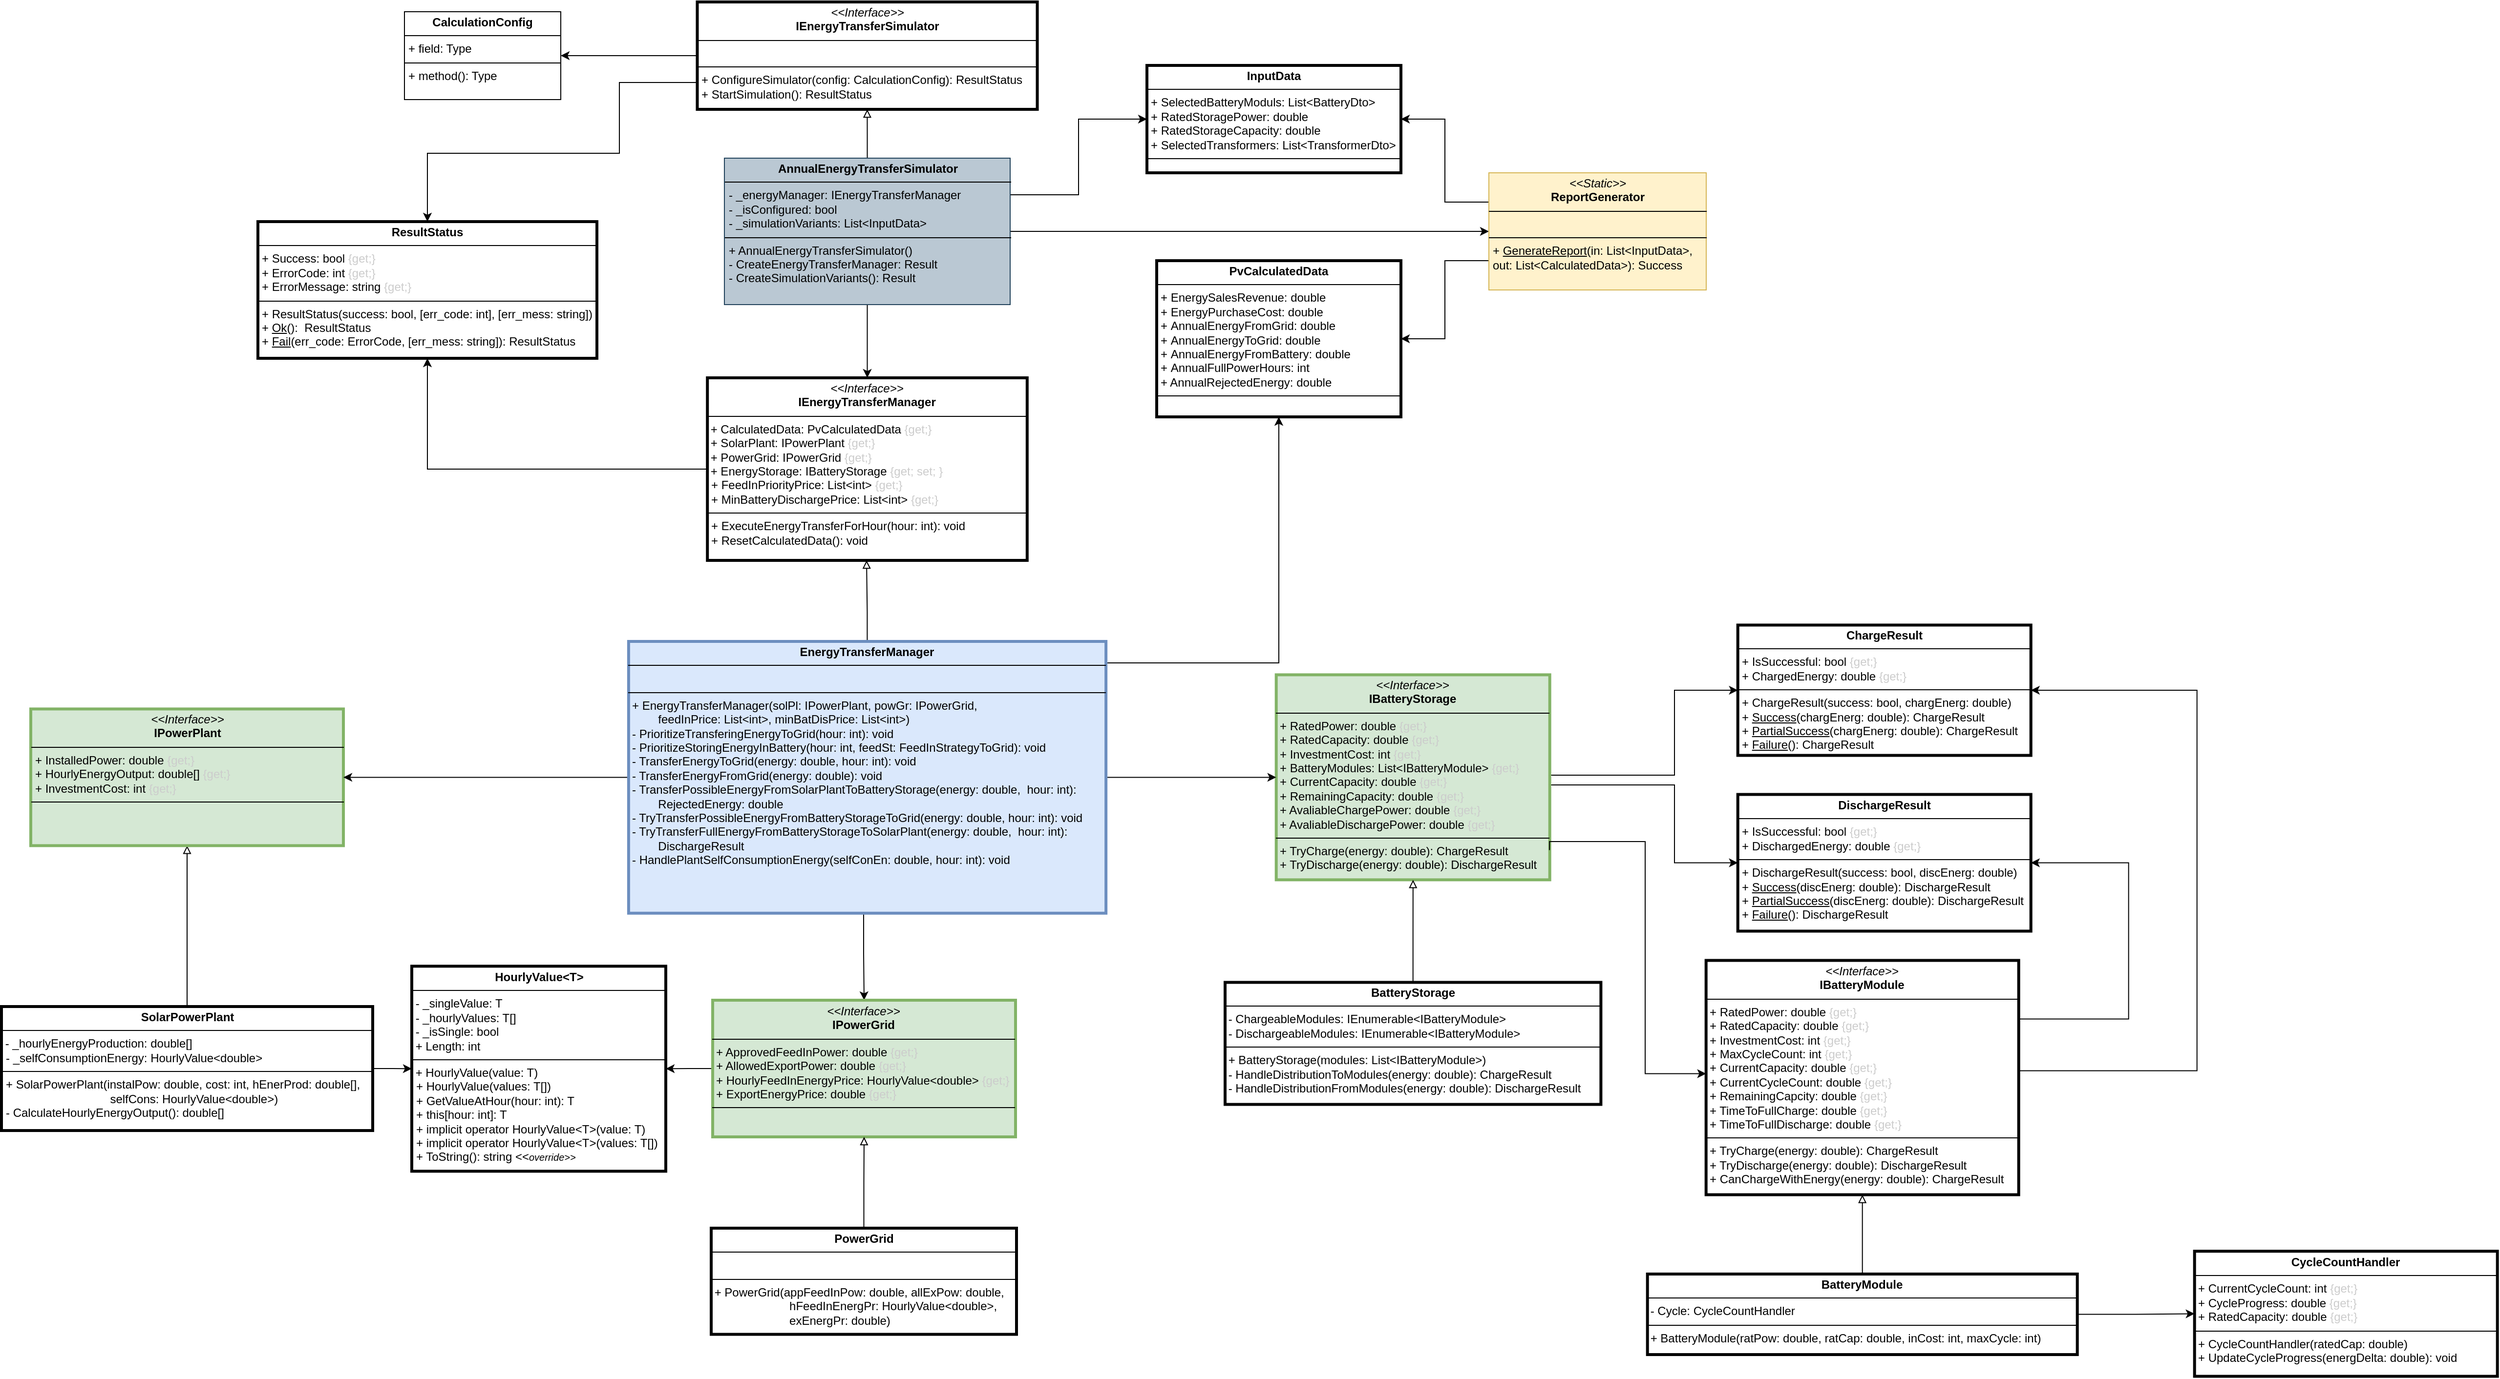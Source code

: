 <mxfile version="28.0.6" pages="2">
  <diagram name="ClassDiagram" id="Fz1SgVb4pIZPQcPt5hbG">
    <mxGraphModel dx="1641" dy="1641" grid="1" gridSize="10" guides="1" tooltips="1" connect="1" arrows="1" fold="1" page="1" pageScale="1" pageWidth="850" pageHeight="1100" math="0" shadow="0">
      <root>
        <mxCell id="0" />
        <mxCell id="1" parent="0" />
        <mxCell id="d4scRSGsKHPp8cbbEbA8-16" style="edgeStyle=orthogonalEdgeStyle;rounded=0;orthogonalLoop=1;jettySize=auto;html=1;entryX=1;entryY=0.5;entryDx=0;entryDy=0;" parent="1" source="d4scRSGsKHPp8cbbEbA8-6" target="xJd2pfn09ynUVpjx_QGJ-13" edge="1">
          <mxGeometry relative="1" as="geometry">
            <mxPoint x="647.5" y="860" as="targetPoint" />
          </mxGeometry>
        </mxCell>
        <mxCell id="xJd2pfn09ynUVpjx_QGJ-7" style="edgeStyle=orthogonalEdgeStyle;rounded=0;orthogonalLoop=1;jettySize=auto;html=1;entryX=0.5;entryY=1;entryDx=0;entryDy=0;endArrow=block;endFill=0;exitX=0.5;exitY=0;exitDx=0;exitDy=0;" parent="1" source="xJd2pfn09ynUVpjx_QGJ-12" target="xJd2pfn09ynUVpjx_QGJ-10" edge="1">
          <mxGeometry relative="1" as="geometry">
            <mxPoint x="117.5" y="626.25" as="sourcePoint" />
          </mxGeometry>
        </mxCell>
        <mxCell id="xJd2pfn09ynUVpjx_QGJ-8" style="edgeStyle=orthogonalEdgeStyle;rounded=0;orthogonalLoop=1;jettySize=auto;html=1;entryX=0;entryY=0.5;entryDx=0;entryDy=0;exitX=1;exitY=0.5;exitDx=0;exitDy=0;" parent="1" source="xJd2pfn09ynUVpjx_QGJ-12" target="xJd2pfn09ynUVpjx_QGJ-13" edge="1">
          <mxGeometry relative="1" as="geometry">
            <mxPoint x="258.75" y="667.5" as="sourcePoint" />
          </mxGeometry>
        </mxCell>
        <mxCell id="xJd2pfn09ynUVpjx_QGJ-10" value="&lt;p style=&quot;margin:0px;margin-top:4px;text-align:center;&quot;&gt;&lt;i&gt;&amp;lt;&amp;lt;Interface&amp;gt;&amp;gt;&lt;/i&gt;&lt;br&gt;&lt;b&gt;IPowerPlant&lt;/b&gt;&lt;/p&gt;&lt;hr size=&quot;1&quot; style=&quot;border-style:solid;&quot;&gt;&lt;p style=&quot;margin:0px;margin-left:4px;&quot;&gt;+ InstalledPower: double&amp;nbsp;&lt;span style=&quot;color: rgb(204, 204, 204);&quot;&gt;{get;}&lt;/span&gt;&lt;br&gt;+ HourlyEnergyOutput: double[] &lt;span style=&quot;color: rgb(204, 204, 204);&quot;&gt;{get;}&lt;/span&gt;&lt;/p&gt;&lt;p style=&quot;margin:0px;margin-left:4px;&quot;&gt;+ InvestmentCost: int &lt;span style=&quot;color: rgb(204, 204, 204);&quot;&gt;{get;}&lt;/span&gt;&lt;/p&gt;&lt;hr size=&quot;1&quot; style=&quot;border-style:solid;&quot;&gt;&lt;p style=&quot;margin:0px;margin-left:4px;&quot;&gt;&lt;br&gt;&lt;/p&gt;" style="verticalAlign=top;align=left;overflow=fill;html=1;whiteSpace=wrap;fillColor=#d5e8d4;strokeColor=#82b366;strokeWidth=3;" parent="1" vertex="1">
          <mxGeometry x="-42.5" y="459.19" width="320" height="140" as="geometry" />
        </mxCell>
        <mxCell id="xJd2pfn09ynUVpjx_QGJ-12" value="&lt;p style=&quot;margin:0px;margin-top:4px;text-align:center;&quot;&gt;&lt;b&gt;SolarPowerPlant&lt;/b&gt;&lt;/p&gt;&lt;hr size=&quot;1&quot; style=&quot;border-style:solid;&quot;&gt;&amp;nbsp;-&lt;span style=&quot;background-color: transparent; color: light-dark(rgb(0, 0, 0), rgb(255, 255, 255));&quot;&gt;&amp;nbsp;_hourlyEnergyProduction: double[]&lt;/span&gt;&lt;p style=&quot;margin: 0px 0px 0px 4px;&quot;&gt;- _selfConsumptionEnergy: HourlyValue&amp;lt;double&amp;gt;&lt;/p&gt;&lt;hr size=&quot;1&quot; style=&quot;border-style:solid;&quot;&gt;&lt;p style=&quot;margin:0px;margin-left:4px;&quot;&gt;+ SolarPowerPlant(instalPow: double, cost: int, hEnerProd: double[], &lt;span style=&quot;white-space: pre;&quot;&gt;&#x9;&lt;/span&gt;&lt;span style=&quot;white-space: pre;&quot;&gt;&#x9;&lt;/span&gt;&lt;span style=&quot;white-space: pre;&quot;&gt;&#x9;&lt;/span&gt;&lt;span style=&quot;white-space: pre;&quot;&gt;&#x9;&lt;/span&gt;selfCons: HourlyValue&amp;lt;double&amp;gt;)&lt;/p&gt;&lt;p style=&quot;margin:0px;margin-left:4px;&quot;&gt;- CalculateHourlyEnergyOutput(): double[]&lt;/p&gt;" style="verticalAlign=top;align=left;overflow=fill;html=1;whiteSpace=wrap;strokeWidth=3;" parent="1" vertex="1">
          <mxGeometry x="-72.5" y="764" width="380" height="127.01" as="geometry" />
        </mxCell>
        <mxCell id="xJd2pfn09ynUVpjx_QGJ-13" value="&lt;p style=&quot;margin:0px;margin-top:4px;text-align:center;&quot;&gt;&lt;b&gt;HourlyValue&amp;lt;T&amp;gt;&lt;/b&gt;&lt;/p&gt;&lt;hr size=&quot;1&quot; style=&quot;border-style:solid;&quot;&gt;&lt;div&gt;&amp;nbsp;- _singleValue: T&lt;/div&gt;&lt;div&gt;&amp;nbsp;- _hourlyValues: T[]&lt;/div&gt;&lt;div&gt;&amp;nbsp;- _isSingle: bool&lt;/div&gt;&lt;div&gt;&amp;nbsp;+ Length: int&lt;/div&gt;&lt;hr size=&quot;1&quot; style=&quot;border-style:solid;&quot;&gt;&amp;nbsp;+ HourlyValue(value: T)&amp;nbsp; &amp;nbsp; &amp;nbsp; &amp;nbsp; &amp;nbsp; &amp;nbsp; &amp;nbsp; &amp;nbsp; &amp;nbsp;&amp;nbsp;&lt;p style=&quot;margin:0px;margin-left:4px;&quot;&gt;+ HourlyValue(values: T[])&amp;nbsp; &amp;nbsp; &amp;nbsp; &amp;nbsp; &amp;nbsp; &amp;nbsp; &amp;nbsp;&amp;nbsp;&lt;br&gt;+ GetValueAtHour(hour: int): T&lt;/p&gt;&lt;p style=&quot;margin:0px;margin-left:4px;&quot;&gt;+ this[hour: int]: T&lt;/p&gt;&lt;p style=&quot;margin:0px;margin-left:4px;&quot;&gt;+ implicit operator HourlyValue&amp;lt;T&amp;gt;(value: T)&lt;br&gt;+ implicit operator HourlyValue&amp;lt;T&amp;gt;(values: T[])&lt;/p&gt;&lt;p style=&quot;margin:0px;margin-left:4px;&quot;&gt;+ ToString(): string &amp;lt;&amp;lt;&lt;i&gt;&lt;font style=&quot;font-size: 10px;&quot;&gt;override&amp;gt;&amp;gt;&lt;/font&gt;&lt;/i&gt;&lt;/p&gt;" style="verticalAlign=top;align=left;overflow=fill;html=1;whiteSpace=wrap;strokeWidth=3;" parent="1" vertex="1">
          <mxGeometry x="347.5" y="722.68" width="260" height="210" as="geometry" />
        </mxCell>
        <mxCell id="74v_1Q-8GCGpm79nwkMR-2" style="edgeStyle=orthogonalEdgeStyle;rounded=0;orthogonalLoop=1;jettySize=auto;html=1;entryX=1;entryY=0.5;entryDx=0;entryDy=0;" parent="1" source="xJd2pfn09ynUVpjx_QGJ-14" target="jiTqrFprnVyUfZZ7GHk6-1" edge="1">
          <mxGeometry relative="1" as="geometry">
            <Array as="points">
              <mxPoint x="2174.84" y="829.75" />
              <mxPoint x="2174.84" y="439.75" />
            </Array>
          </mxGeometry>
        </mxCell>
        <mxCell id="xJd2pfn09ynUVpjx_QGJ-14" value="&lt;p style=&quot;margin:0px;margin-top:4px;text-align:center;&quot;&gt;&lt;i&gt;&amp;lt;&amp;lt;Interface&amp;gt;&amp;gt;&lt;/i&gt;&lt;br&gt;&lt;b&gt;IBatteryModule&lt;/b&gt;&lt;/p&gt;&lt;hr size=&quot;1&quot; style=&quot;border-style:solid;&quot;&gt;&lt;p style=&quot;margin:0px;margin-left:4px;&quot;&gt;+ RatedPower: double&amp;nbsp;&lt;span style=&quot;color: rgb(204, 204, 204);&quot;&gt;{get;}&lt;/span&gt;&lt;br&gt;+ RatedCapacity: double &lt;span style=&quot;color: rgb(204, 204, 204);&quot;&gt;{get;}&lt;/span&gt;&lt;/p&gt;&lt;p style=&quot;margin:0px;margin-left:4px;&quot;&gt;+ InvestmentCost: int &lt;span style=&quot;color: rgb(204, 204, 204);&quot;&gt;{get;}&lt;/span&gt;&lt;/p&gt;&lt;p style=&quot;margin:0px;margin-left:4px;&quot;&gt;+ MaxCycleCount: int &lt;span style=&quot;color: rgb(204, 204, 204);&quot;&gt;{get;}&lt;/span&gt;&lt;/p&gt;&lt;p style=&quot;margin:0px;margin-left:4px;&quot;&gt;+ CurrentCapacity: double&amp;nbsp;&lt;span style=&quot;color: rgb(204, 204, 204);&quot;&gt;{get;}&lt;/span&gt;&lt;/p&gt;&lt;p style=&quot;margin:0px;margin-left:4px;&quot;&gt;+ CurrentCycleCount: double&amp;nbsp;&lt;span style=&quot;color: rgb(204, 204, 204);&quot;&gt;&lt;font color=&quot;#cccccc&quot;&gt;{get;}&lt;/font&gt;&lt;br&gt;&lt;font style=&quot;color: rgb(0, 0, 0);&quot;&gt;+ RemainingCapcity: double&lt;/font&gt;&lt;/span&gt;&lt;span style=&quot;color: rgb(204, 204, 204);&quot;&gt;&amp;nbsp;&lt;/span&gt;&lt;span style=&quot;color: rgb(204, 204, 204); background-color: transparent;&quot;&gt;{get;}&lt;br&gt;&lt;span style=&quot;color: rgb(204, 204, 204);&quot;&gt;&lt;font style=&quot;color: rgb(0, 0, 0);&quot;&gt;+ TimeToFullCharge: double&lt;/font&gt;&lt;/span&gt;&lt;span style=&quot;color: rgb(204, 204, 204);&quot;&gt;&amp;nbsp;&lt;/span&gt;&lt;span style=&quot;background-color: transparent; color: rgb(204, 204, 204);&quot;&gt;{get;}&lt;br&gt;&lt;span style=&quot;color: rgb(204, 204, 204);&quot;&gt;&lt;font style=&quot;color: rgb(0, 0, 0);&quot;&gt;+ TimeToFullDischarge: double&lt;/font&gt;&lt;/span&gt;&lt;span style=&quot;color: rgb(204, 204, 204);&quot;&gt;&amp;nbsp;&lt;/span&gt;&lt;span style=&quot;background-color: transparent; color: rgb(204, 204, 204);&quot;&gt;{get;}&lt;/span&gt;&lt;/span&gt;&lt;/span&gt;&lt;/p&gt;&lt;hr size=&quot;1&quot; style=&quot;border-style:solid;&quot;&gt;&lt;p style=&quot;margin:0px;margin-left:4px;&quot;&gt;+ TryCharge(energy: double): ChargeResult&lt;/p&gt;&lt;p style=&quot;margin:0px;margin-left:4px;&quot;&gt;+ TryDischarge(energy: double): DischargeResult&lt;/p&gt;&lt;p style=&quot;margin:0px;margin-left:4px;&quot;&gt;+ CanChargeWithEnergy(energy: double): ChargeResult&lt;/p&gt;" style="verticalAlign=top;align=left;overflow=fill;html=1;whiteSpace=wrap;strokeWidth=3;" parent="1" vertex="1">
          <mxGeometry x="1672.34" y="716.75" width="320" height="240" as="geometry" />
        </mxCell>
        <mxCell id="xJd2pfn09ynUVpjx_QGJ-15" value="" style="edgeStyle=orthogonalEdgeStyle;rounded=0;orthogonalLoop=1;jettySize=auto;html=1;endArrow=block;endFill=0;" parent="1" source="xJd2pfn09ynUVpjx_QGJ-16" target="xJd2pfn09ynUVpjx_QGJ-14" edge="1">
          <mxGeometry relative="1" as="geometry" />
        </mxCell>
        <mxCell id="xJd2pfn09ynUVpjx_QGJ-22" value="" style="edgeStyle=orthogonalEdgeStyle;rounded=0;orthogonalLoop=1;jettySize=auto;html=1;" parent="1" source="xJd2pfn09ynUVpjx_QGJ-16" target="xJd2pfn09ynUVpjx_QGJ-21" edge="1">
          <mxGeometry relative="1" as="geometry" />
        </mxCell>
        <mxCell id="xJd2pfn09ynUVpjx_QGJ-16" value="&lt;p style=&quot;margin:0px;margin-top:4px;text-align:center;&quot;&gt;&lt;b&gt;BatteryModule&lt;/b&gt;&lt;/p&gt;&lt;hr size=&quot;1&quot; style=&quot;border-style:solid;&quot;&gt;&lt;div&gt;&amp;nbsp;&lt;span style=&quot;background-color: transparent; color: light-dark(rgb(0, 0, 0), rgb(255, 255, 255));&quot;&gt;- Cycle: CycleCountHandler&lt;/span&gt;&lt;/div&gt;&lt;hr size=&quot;1&quot; style=&quot;border-style:solid;&quot;&gt;&amp;nbsp;+ BatteryModule(ratPow: double, ratCap: double, inCost: int, maxCycle: int)" style="verticalAlign=top;align=left;overflow=fill;html=1;whiteSpace=wrap;strokeWidth=3;" parent="1" vertex="1">
          <mxGeometry x="1612.34" y="1037.99" width="440" height="82.5" as="geometry" />
        </mxCell>
        <mxCell id="jiTqrFprnVyUfZZ7GHk6-3" style="edgeStyle=orthogonalEdgeStyle;rounded=0;orthogonalLoop=1;jettySize=auto;html=1;entryX=0;entryY=0.5;entryDx=0;entryDy=0;" parent="1" source="xJd2pfn09ynUVpjx_QGJ-17" target="jiTqrFprnVyUfZZ7GHk6-1" edge="1">
          <mxGeometry relative="1" as="geometry">
            <Array as="points">
              <mxPoint x="1640" y="527" />
              <mxPoint x="1640" y="440" />
            </Array>
          </mxGeometry>
        </mxCell>
        <mxCell id="jiTqrFprnVyUfZZ7GHk6-4" style="edgeStyle=orthogonalEdgeStyle;rounded=0;orthogonalLoop=1;jettySize=auto;html=1;entryX=0;entryY=0.5;entryDx=0;entryDy=0;" parent="1" source="xJd2pfn09ynUVpjx_QGJ-17" target="jiTqrFprnVyUfZZ7GHk6-2" edge="1">
          <mxGeometry relative="1" as="geometry">
            <Array as="points">
              <mxPoint x="1640" y="537" />
              <mxPoint x="1640" y="617" />
            </Array>
          </mxGeometry>
        </mxCell>
        <mxCell id="xJd2pfn09ynUVpjx_QGJ-17" value="&lt;p style=&quot;margin:0px;margin-top:4px;text-align:center;&quot;&gt;&lt;i&gt;&amp;lt;&amp;lt;Interface&amp;gt;&amp;gt;&lt;/i&gt;&lt;br&gt;&lt;b&gt;IBatteryStorage&lt;/b&gt;&lt;/p&gt;&lt;hr size=&quot;1&quot; style=&quot;border-style:solid;&quot;&gt;&lt;p style=&quot;margin:0px;margin-left:4px;&quot;&gt;+ RatedPower: double&amp;nbsp;&lt;span style=&quot;color: rgb(204, 204, 204);&quot;&gt;{get;}&lt;/span&gt;&lt;br&gt;+ RatedCapacity: double &lt;span style=&quot;color: rgb(204, 204, 204);&quot;&gt;{get;}&lt;/span&gt;&lt;/p&gt;&lt;p style=&quot;margin:0px;margin-left:4px;&quot;&gt;+ InvestmentCost: int &lt;span style=&quot;color: rgb(204, 204, 204);&quot;&gt;{get;}&lt;/span&gt;&lt;/p&gt;&lt;p style=&quot;margin:0px;margin-left:4px;&quot;&gt;+ BatteryModules: List&amp;lt;IBatteryModule&amp;gt;&amp;nbsp;&lt;span style=&quot;color: rgb(204, 204, 204);&quot;&gt;{get;}&lt;/span&gt;&lt;/p&gt;&lt;p style=&quot;margin:0px;margin-left:4px;&quot;&gt;+ CurrentCapacity: double&amp;nbsp;&lt;span style=&quot;color: rgb(204, 204, 204);&quot;&gt;{get;}&lt;br&gt;&lt;span style=&quot;color: rgb(0, 0, 0);&quot;&gt;+ RemainingCapacity: double&amp;nbsp;&lt;/span&gt;&lt;span style=&quot;color: rgb(204, 204, 204);&quot;&gt;{get;}&lt;/span&gt;&lt;/span&gt;&lt;/p&gt;&lt;p style=&quot;margin:0px;margin-left:4px;&quot;&gt;+ AvaliableChargePower: double&amp;nbsp;&lt;span style=&quot;color: rgb(204, 204, 204);&quot;&gt;{get;}&lt;/span&gt;&lt;/p&gt;&lt;p style=&quot;margin:0px;margin-left:4px;&quot;&gt;&lt;span style=&quot;color: rgb(204, 204, 204);&quot;&gt;&lt;span style=&quot;color: rgb(0, 0, 0);&quot;&gt;+ AvaliableDischargePower: double&amp;nbsp;&lt;/span&gt;&lt;span style=&quot;color: rgb(204, 204, 204);&quot;&gt;{get;}&lt;/span&gt;&lt;/span&gt;&lt;/p&gt;&lt;hr size=&quot;1&quot; style=&quot;border-style:solid;&quot;&gt;&lt;p style=&quot;margin:0px;margin-left:4px;&quot;&gt;+ TryCharge(energy: double): ChargeResult&lt;/p&gt;&lt;p style=&quot;margin:0px;margin-left:4px;&quot;&gt;+ TryDischarge(energy: double): DischargeResult&lt;/p&gt;" style="verticalAlign=top;align=left;overflow=fill;html=1;whiteSpace=wrap;fillColor=#d5e8d4;strokeColor=#82b366;strokeWidth=3;" parent="1" vertex="1">
          <mxGeometry x="1232.35" y="424.19" width="280" height="210" as="geometry" />
        </mxCell>
        <mxCell id="xJd2pfn09ynUVpjx_QGJ-18" value="" style="edgeStyle=orthogonalEdgeStyle;rounded=0;orthogonalLoop=1;jettySize=auto;html=1;endArrow=block;endFill=0;" parent="1" source="xJd2pfn09ynUVpjx_QGJ-20" target="xJd2pfn09ynUVpjx_QGJ-17" edge="1">
          <mxGeometry relative="1" as="geometry" />
        </mxCell>
        <mxCell id="xJd2pfn09ynUVpjx_QGJ-19" style="edgeStyle=orthogonalEdgeStyle;rounded=0;orthogonalLoop=1;jettySize=auto;html=1;entryX=0;entryY=0.5;entryDx=0;entryDy=0;exitX=0.999;exitY=0.855;exitDx=0;exitDy=0;exitPerimeter=0;" parent="1" source="xJd2pfn09ynUVpjx_QGJ-17" edge="1">
          <mxGeometry relative="1" as="geometry">
            <Array as="points">
              <mxPoint x="1610" y="595" />
              <mxPoint x="1610" y="833" />
            </Array>
            <mxPoint x="1514.84" y="651.75" as="sourcePoint" />
            <mxPoint x="1672.34" y="832.75" as="targetPoint" />
          </mxGeometry>
        </mxCell>
        <mxCell id="xJd2pfn09ynUVpjx_QGJ-20" value="&lt;p style=&quot;margin:0px;margin-top:4px;text-align:center;&quot;&gt;&lt;b&gt;BatteryStorage&lt;/b&gt;&lt;/p&gt;&lt;hr size=&quot;1&quot; style=&quot;border-style:solid;&quot;&gt;&lt;div&gt;&amp;nbsp;- ChargeableModules: IEnumerable&amp;lt;IBatteryModule&amp;gt;&lt;br&gt;&amp;nbsp;- DischargeableModules: IEnumerable&amp;lt;IBatteryModule&amp;gt;&lt;/div&gt;&lt;hr size=&quot;1&quot; style=&quot;border-style:solid;&quot;&gt;&amp;nbsp;+ BatteryStorage(modules: List&amp;lt;IBatteryModule&amp;gt;)&lt;div&gt;&amp;nbsp;- HandleDistributionToModules(energy: double): ChargeResult&lt;/div&gt;&lt;div&gt;&amp;nbsp;- HandleDistributionFromModules(energy: double): DischargeResult&lt;/div&gt;" style="verticalAlign=top;align=left;overflow=fill;html=1;whiteSpace=wrap;strokeWidth=3;" parent="1" vertex="1">
          <mxGeometry x="1180.0" y="739.24" width="384.69" height="125.01" as="geometry" />
        </mxCell>
        <mxCell id="xJd2pfn09ynUVpjx_QGJ-21" value="&lt;p style=&quot;margin:0px;margin-top:4px;text-align:center;&quot;&gt;&lt;b&gt;CycleCountHandler&lt;/b&gt;&lt;/p&gt;&lt;hr size=&quot;1&quot; style=&quot;border-style:solid;&quot;&gt;&lt;p style=&quot;margin:0px;margin-left:4px;&quot;&gt;&lt;span style=&quot;background-color: transparent; color: light-dark(rgb(0, 0, 0), rgb(255, 255, 255));&quot;&gt;+ CurrentCycleCount: int&amp;nbsp;&lt;/span&gt;&lt;span style=&quot;background-color: transparent; color: rgb(204, 204, 204);&quot;&gt;{get;}&lt;/span&gt;&lt;/p&gt;&lt;p style=&quot;margin:0px;margin-left:4px;&quot;&gt;+ CycleProgress: double&amp;nbsp;&lt;span style=&quot;color: rgb(204, 204, 204);&quot;&gt;{get;}&lt;/span&gt;&lt;/p&gt;&lt;p style=&quot;margin:0px;margin-left:4px;&quot;&gt;+ RatedCapacity: double&amp;nbsp;&lt;span style=&quot;color: rgb(204, 204, 204);&quot;&gt;{get;}&lt;/span&gt;&lt;/p&gt;&lt;hr size=&quot;1&quot; style=&quot;border-style:solid;&quot;&gt;&lt;p style=&quot;margin:0px;margin-left:4px;&quot;&gt;+ CycleCountHandler(ratedCap: double)&lt;/p&gt;&lt;p style=&quot;margin:0px;margin-left:4px;&quot;&gt;+ UpdateCycleProgress(energDelta: double): void&lt;/p&gt;" style="verticalAlign=top;align=left;overflow=fill;html=1;whiteSpace=wrap;strokeWidth=3;" parent="1" vertex="1">
          <mxGeometry x="2172.34" y="1014.62" width="310" height="128.13" as="geometry" />
        </mxCell>
        <mxCell id="qoGXGnl5xCeZF2z-fg2N-1" style="edgeStyle=orthogonalEdgeStyle;rounded=0;orthogonalLoop=1;jettySize=auto;html=1;entryX=0.5;entryY=1;entryDx=0;entryDy=0;" parent="1" source="d4scRSGsKHPp8cbbEbA8-1" target="36R46VaEtXLXS3W97MRg-3" edge="1">
          <mxGeometry relative="1" as="geometry" />
        </mxCell>
        <mxCell id="d4scRSGsKHPp8cbbEbA8-1" value="&lt;p style=&quot;margin:0px;margin-top:4px;text-align:center;&quot;&gt;&lt;i&gt;&amp;lt;&amp;lt;Interface&amp;gt;&amp;gt;&lt;/i&gt;&lt;br&gt;&lt;b&gt;IEnergyTransferManager&lt;/b&gt;&lt;/p&gt;&lt;hr size=&quot;1&quot; style=&quot;border-style:solid;&quot;&gt;&amp;nbsp;+ CalculatedData: PvCalculatedData&amp;nbsp;&lt;span style=&quot;color: rgb(204, 204, 204);&quot;&gt;{get;}&lt;/span&gt;&lt;div&gt;&lt;font color=&quot;#cccccc&quot;&gt;&amp;nbsp;&lt;/font&gt;&lt;font style=&quot;color: rgb(0, 0, 0);&quot;&gt;+ SolarPlant: IPowerPlant&lt;/font&gt;&lt;font color=&quot;#cccccc&quot;&gt;&amp;nbsp;&lt;/font&gt;&lt;span style=&quot;color: rgb(204, 204, 204);&quot;&gt;{get;}&lt;/span&gt;&lt;/div&gt;&lt;div&gt;&lt;font color=&quot;#cccccc&quot;&gt;&amp;nbsp;&lt;/font&gt;&lt;font style=&quot;color: rgb(0, 0, 0);&quot;&gt;+ PowerGrid: IPowerGrid&amp;nbsp;&lt;/font&gt;&lt;span style=&quot;color: rgb(204, 204, 204);&quot;&gt;{get;}&lt;br&gt;&lt;font color=&quot;#cccccc&quot;&gt;&amp;nbsp;&lt;/font&gt;&lt;font style=&quot;color: rgb(0, 0, 0);&quot;&gt;+ EnergyStorage: IBatteryStorage&lt;/font&gt;&lt;font style=&quot;color: rgb(0, 0, 0);&quot;&gt;&amp;nbsp;&lt;/font&gt;&lt;span style=&quot;color: rgb(204, 204, 204);&quot;&gt;{get; set; }&lt;/span&gt;&lt;/span&gt;&lt;/div&gt;&lt;p style=&quot;margin: 0px 0px 0px 4px;&quot;&gt;+ FeedInPriorityPrice: List&amp;lt;int&amp;gt;&lt;font style=&quot;background-color: transparent; color: rgb(0, 0, 0);&quot;&gt;&amp;nbsp;&lt;/font&gt;&lt;span style=&quot;background-color: transparent; color: rgb(204, 204, 204);&quot;&gt;{get;}&lt;/span&gt;&lt;/p&gt;&lt;p style=&quot;margin: 0px 0px 0px 4px;&quot;&gt;+ MinBatteryDischargePrice: List&amp;lt;int&amp;gt;&lt;font style=&quot;background-color: transparent; color: rgb(0, 0, 0);&quot;&gt;&amp;nbsp;&lt;/font&gt;&lt;span style=&quot;background-color: transparent; color: rgb(204, 204, 204);&quot;&gt;{get;}&lt;/span&gt;&lt;/p&gt;&lt;div&gt;&lt;div&gt;&lt;div&gt;&lt;hr size=&quot;1&quot; style=&quot;border-style:solid;&quot;&gt;&lt;p style=&quot;margin:0px;margin-left:4px;&quot;&gt;+ ExecuteEnergyTransferForHour(hour: int): void&lt;/p&gt;&lt;p style=&quot;margin:0px;margin-left:4px;&quot;&gt;+ ResetCalculatedData(): void&lt;/p&gt;&lt;/div&gt;&lt;/div&gt;&lt;/div&gt;" style="verticalAlign=top;align=left;overflow=fill;html=1;whiteSpace=wrap;strokeWidth=3;" parent="1" vertex="1">
          <mxGeometry x="650.1" y="120" width="327.31" height="187" as="geometry" />
        </mxCell>
        <mxCell id="d4scRSGsKHPp8cbbEbA8-3" value="" style="edgeStyle=orthogonalEdgeStyle;rounded=0;orthogonalLoop=1;jettySize=auto;html=1;endArrow=block;endFill=0;" parent="1" source="d4scRSGsKHPp8cbbEbA8-2" target="d4scRSGsKHPp8cbbEbA8-1" edge="1">
          <mxGeometry relative="1" as="geometry">
            <Array as="points">
              <mxPoint x="813" y="360" />
              <mxPoint x="813" y="360" />
            </Array>
          </mxGeometry>
        </mxCell>
        <mxCell id="d4scRSGsKHPp8cbbEbA8-4" style="edgeStyle=orthogonalEdgeStyle;rounded=0;orthogonalLoop=1;jettySize=auto;html=1;entryX=1;entryY=0.5;entryDx=0;entryDy=0;" parent="1" source="d4scRSGsKHPp8cbbEbA8-2" target="xJd2pfn09ynUVpjx_QGJ-10" edge="1">
          <mxGeometry relative="1" as="geometry" />
        </mxCell>
        <mxCell id="d4scRSGsKHPp8cbbEbA8-5" style="edgeStyle=orthogonalEdgeStyle;rounded=0;orthogonalLoop=1;jettySize=auto;html=1;entryX=0;entryY=0.5;entryDx=0;entryDy=0;" parent="1" source="d4scRSGsKHPp8cbbEbA8-2" target="xJd2pfn09ynUVpjx_QGJ-17" edge="1">
          <mxGeometry relative="1" as="geometry" />
        </mxCell>
        <mxCell id="d4scRSGsKHPp8cbbEbA8-8" style="edgeStyle=orthogonalEdgeStyle;rounded=0;orthogonalLoop=1;jettySize=auto;html=1;entryX=0.5;entryY=0;entryDx=0;entryDy=0;" parent="1" target="d4scRSGsKHPp8cbbEbA8-6" edge="1">
          <mxGeometry relative="1" as="geometry">
            <mxPoint x="815.727" y="660.0" as="sourcePoint" />
            <mxPoint x="840" y="710" as="targetPoint" />
            <Array as="points">
              <mxPoint x="810" y="660" />
              <mxPoint x="810" y="710" />
              <mxPoint x="811" y="710" />
            </Array>
          </mxGeometry>
        </mxCell>
        <mxCell id="jiTqrFprnVyUfZZ7GHk6-19" style="edgeStyle=orthogonalEdgeStyle;rounded=0;orthogonalLoop=1;jettySize=auto;html=1;exitX=1.003;exitY=0.079;exitDx=0;exitDy=0;entryX=0.5;entryY=1;entryDx=0;entryDy=0;exitPerimeter=0;" parent="1" source="d4scRSGsKHPp8cbbEbA8-2" target="jiTqrFprnVyUfZZ7GHk6-8" edge="1">
          <mxGeometry relative="1" as="geometry">
            <Array as="points">
              <mxPoint x="1235" y="412" />
            </Array>
          </mxGeometry>
        </mxCell>
        <mxCell id="d4scRSGsKHPp8cbbEbA8-2" value="&lt;p style=&quot;margin:0px;margin-top:4px;text-align:center;&quot;&gt;&lt;b&gt;EnergyTransferManager&lt;/b&gt;&lt;/p&gt;&lt;hr size=&quot;1&quot; style=&quot;border-style:solid;&quot;&gt;&lt;p style=&quot;margin:0px;margin-left:4px;&quot;&gt;&lt;br&gt;&lt;/p&gt;&lt;hr size=&quot;1&quot; style=&quot;border-style:solid;&quot;&gt;&lt;p style=&quot;margin:0px;margin-left:4px;&quot;&gt;+ EnergyTransferManager(solPl: IPowerPlant, powGr: IPowerGrid, &lt;br&gt;&lt;span style=&quot;white-space: pre;&quot;&gt;&#x9;&lt;/span&gt;feedInPrice: List&amp;lt;int&amp;gt;,&amp;nbsp;&lt;span style=&quot;background-color: transparent; color: light-dark(rgb(0, 0, 0), rgb(255, 255, 255));&quot;&gt;minBatDisPrice: List&amp;lt;int&amp;gt;)&lt;/span&gt;&lt;/p&gt;&lt;p style=&quot;margin:0px;margin-left:4px;&quot;&gt;- PrioritizeTransferingEnergyToGrid(hour: int): void&lt;/p&gt;&lt;p style=&quot;margin:0px;margin-left:4px;&quot;&gt;- PrioritizeStoringEnergyInBattery(hour: int, feedSt: FeedInStrategyToGrid): void&lt;/p&gt;&lt;p style=&quot;margin:0px;margin-left:4px;&quot;&gt;- TransferEnergyToGrid(energy: double, hour: int): void&lt;/p&gt;&lt;p style=&quot;margin:0px;margin-left:4px;&quot;&gt;- TransferEnergyFromGrid(energy: double): void&lt;/p&gt;&lt;p style=&quot;margin:0px;margin-left:4px;&quot;&gt;- TransferPossibleEnergyFromSolarPlantToBatteryStorage(energy: double,&amp;nbsp; hour: int): &lt;span style=&quot;white-space: pre;&quot;&gt;&#x9;&lt;/span&gt;RejectedEnergy: double&lt;/p&gt;&lt;p style=&quot;margin:0px;margin-left:4px;&quot;&gt;- TryTransferPossibleEnergyFromBatteryStorageToGrid(energy: double, hour: int): void&lt;/p&gt;&lt;p style=&quot;margin:0px;margin-left:4px;&quot;&gt;- TryTransferFullEnergyFromBatteryStorageToSolarPlant(energy: double,&amp;nbsp; hour: int): &lt;span style=&quot;white-space: pre;&quot;&gt;&#x9;&lt;/span&gt;DischargeResult&lt;/p&gt;&lt;p style=&quot;margin:0px;margin-left:4px;&quot;&gt;- HandlePlantSelfConsumptionEnergy(selfConEn: double, hour: int): void&lt;/p&gt;&lt;p style=&quot;margin:0px;margin-left:4px;&quot;&gt;&lt;br&gt;&lt;/p&gt;&lt;p style=&quot;margin:0px;margin-left:4px;&quot;&gt;&lt;/p&gt;" style="verticalAlign=top;align=left;overflow=fill;html=1;whiteSpace=wrap;fillColor=#dae8fc;strokeColor=#6c8ebf;strokeWidth=3;" parent="1" vertex="1">
          <mxGeometry x="569.44" y="390" width="488.63" height="278.38" as="geometry" />
        </mxCell>
        <mxCell id="d4scRSGsKHPp8cbbEbA8-6" value="&lt;p style=&quot;margin:0px;margin-top:4px;text-align:center;&quot;&gt;&lt;i&gt;&amp;lt;&amp;lt;Interface&amp;gt;&amp;gt;&lt;/i&gt;&lt;br&gt;&lt;b&gt;IPowerGrid&lt;/b&gt;&lt;/p&gt;&lt;hr size=&quot;1&quot; style=&quot;border-style:solid;&quot;&gt;&lt;p style=&quot;margin:0px;margin-left:4px;&quot;&gt;+ ApprovedFeedInPower: double&amp;nbsp;&lt;span style=&quot;color: rgb(204, 204, 204);&quot;&gt;{get;}&lt;/span&gt;&lt;br&gt;+ AllowedExportPower: double&amp;nbsp;&lt;span style=&quot;color: rgb(204, 204, 204);&quot;&gt;{get;}&lt;/span&gt;&lt;/p&gt;&lt;p style=&quot;margin:0px;margin-left:4px;&quot;&gt;+&amp;nbsp;HourlyFeedInEnergyPrice: HourlyValue&amp;lt;double&amp;gt;&amp;nbsp;&lt;span style=&quot;color: rgb(204, 204, 204);&quot;&gt;{get;}&lt;/span&gt;&lt;/p&gt;&lt;p style=&quot;margin:0px;margin-left:4px;&quot;&gt;+ ExportEnergyPrice: double&amp;nbsp;&lt;span style=&quot;color: rgb(204, 204, 204);&quot;&gt;{get;}&lt;/span&gt;&lt;/p&gt;&lt;hr size=&quot;1&quot; style=&quot;border-style:solid;&quot;&gt;&lt;p style=&quot;margin:0px;margin-left:4px;&quot;&gt;&lt;br&gt;&lt;/p&gt;" style="verticalAlign=top;align=left;overflow=fill;html=1;whiteSpace=wrap;fillColor=#d5e8d4;strokeColor=#82b366;strokeWidth=3;" parent="1" vertex="1">
          <mxGeometry x="655.49" y="757.5" width="310.01" height="140" as="geometry" />
        </mxCell>
        <mxCell id="d4scRSGsKHPp8cbbEbA8-9" style="edgeStyle=orthogonalEdgeStyle;rounded=0;orthogonalLoop=1;jettySize=auto;html=1;entryX=0.5;entryY=1;entryDx=0;entryDy=0;endArrow=block;endFill=0;" parent="1" source="d4scRSGsKHPp8cbbEbA8-7" target="d4scRSGsKHPp8cbbEbA8-6" edge="1">
          <mxGeometry relative="1" as="geometry" />
        </mxCell>
        <mxCell id="d4scRSGsKHPp8cbbEbA8-7" value="&lt;p style=&quot;margin:0px;margin-top:4px;text-align:center;&quot;&gt;&lt;b&gt;PowerGrid&lt;/b&gt;&lt;/p&gt;&lt;hr size=&quot;1&quot; style=&quot;border-style:solid;&quot;&gt;&lt;p style=&quot;margin:0px;margin-left:4px;&quot;&gt;&lt;br&gt;&lt;/p&gt;&lt;hr size=&quot;1&quot; style=&quot;border-style:solid;&quot;&gt;&amp;nbsp;+ PowerGrid(appFeedInPow: double, allExPow: double, &lt;span style=&quot;white-space: pre;&quot;&gt;&#x9;&lt;/span&gt;&lt;span style=&quot;white-space: pre;&quot;&gt;&#x9;&lt;/span&gt;&lt;span style=&quot;white-space: pre;&quot;&gt;&#x9;&lt;/span&gt;hFeedInEnergPr: HourlyValue&amp;lt;double&amp;gt;, &lt;span style=&quot;white-space: pre;&quot;&gt;&#x9;&lt;/span&gt;&lt;span style=&quot;white-space: pre;&quot;&gt;&#x9;&lt;/span&gt;&lt;span style=&quot;white-space: pre;&quot;&gt;&#x9;&lt;/span&gt;exEnergPr: double)" style="verticalAlign=top;align=left;overflow=fill;html=1;whiteSpace=wrap;strokeWidth=3;" parent="1" vertex="1">
          <mxGeometry x="653.99" y="991" width="312.51" height="108.76" as="geometry" />
        </mxCell>
        <mxCell id="jiTqrFprnVyUfZZ7GHk6-1" value="&lt;p style=&quot;margin:0px;margin-top:4px;text-align:center;&quot;&gt;&lt;b&gt;ChargeResult&lt;/b&gt;&lt;/p&gt;&lt;hr size=&quot;1&quot; style=&quot;border-style:solid;&quot;&gt;&lt;p style=&quot;margin:0px;margin-left:4px;&quot;&gt;+ IsSuccessful: bool&amp;nbsp;&lt;span style=&quot;color: rgb(204, 204, 204); background-color: transparent;&quot;&gt;{get;}&lt;/span&gt;&lt;/p&gt;&lt;p style=&quot;margin:0px;margin-left:4px;&quot;&gt;+ ChargedEnergy: double&amp;nbsp;&lt;span style=&quot;color: rgb(204, 204, 204); background-color: transparent;&quot;&gt;{get;}&lt;/span&gt;&lt;/p&gt;&lt;hr size=&quot;1&quot; style=&quot;border-style:solid;&quot;&gt;&lt;p style=&quot;margin:0px;margin-left:4px;&quot;&gt;+ ChargeResult(success: bool, chargEnerg: double)&lt;/p&gt;&lt;p style=&quot;margin:0px;margin-left:4px;&quot;&gt;+ &lt;u&gt;Success&lt;/u&gt;(chargEnerg: double): ChargeResult&lt;/p&gt;&lt;p style=&quot;margin:0px;margin-left:4px;&quot;&gt;+ &lt;u&gt;PartialSuccess&lt;/u&gt;(chargEnerg: double): ChargeResult&lt;/p&gt;&lt;p style=&quot;margin:0px;margin-left:4px;&quot;&gt;+ &lt;u&gt;Failure&lt;/u&gt;(): ChargeResult&lt;/p&gt;" style="verticalAlign=top;align=left;overflow=fill;html=1;whiteSpace=wrap;strokeWidth=3;" parent="1" vertex="1">
          <mxGeometry x="1704.84" y="373.25" width="300" height="133.5" as="geometry" />
        </mxCell>
        <mxCell id="jiTqrFprnVyUfZZ7GHk6-2" value="&lt;p style=&quot;margin:0px;margin-top:4px;text-align:center;&quot;&gt;&lt;b&gt;DischargeResult&lt;/b&gt;&lt;/p&gt;&lt;hr size=&quot;1&quot; style=&quot;border-style:solid;&quot;&gt;&lt;p style=&quot;margin:0px;margin-left:4px;&quot;&gt;+ IsSuccessful: bool&amp;nbsp;&lt;span style=&quot;color: rgb(204, 204, 204); background-color: transparent;&quot;&gt;{get;}&lt;/span&gt;&lt;/p&gt;&lt;p style=&quot;margin:0px;margin-left:4px;&quot;&gt;+ DischargedEnergy: double&amp;nbsp;&lt;span style=&quot;color: rgb(204, 204, 204); background-color: transparent;&quot;&gt;{get;}&lt;/span&gt;&lt;/p&gt;&lt;hr size=&quot;1&quot; style=&quot;border-style:solid;&quot;&gt;&lt;p style=&quot;margin:0px;margin-left:4px;&quot;&gt;+ DischargeResult(success: bool, discEnerg: double)&lt;br&gt;&lt;/p&gt;&lt;p style=&quot;margin: 0px 0px 0px 4px;&quot;&gt;+&amp;nbsp;&lt;u&gt;Success&lt;/u&gt;(discEnerg: double): DischargeResult&lt;/p&gt;&lt;p style=&quot;margin: 0px 0px 0px 4px;&quot;&gt;+&amp;nbsp;&lt;u&gt;PartialSuccess&lt;/u&gt;(discEnerg: double): DischargeResult&lt;br&gt;+&amp;nbsp;&lt;u&gt;Failure&lt;/u&gt;(): DischargeResult&lt;/p&gt;" style="verticalAlign=top;align=left;overflow=fill;html=1;whiteSpace=wrap;strokeWidth=3;" parent="1" vertex="1">
          <mxGeometry x="1704.84" y="546.75" width="300" height="140" as="geometry" />
        </mxCell>
        <mxCell id="jiTqrFprnVyUfZZ7GHk6-7" value="&lt;p style=&quot;margin:0px;margin-top:4px;text-align:center;&quot;&gt;&lt;b&gt;InputData&lt;/b&gt;&lt;/p&gt;&lt;hr size=&quot;1&quot; style=&quot;border-style:solid;&quot;&gt;&lt;p style=&quot;margin:0px;margin-left:4px;&quot;&gt;+ SelectedBatteryModuls: List&amp;lt;BatteryDto&amp;gt;&lt;/p&gt;&lt;p style=&quot;margin:0px;margin-left:4px;&quot;&gt;+ RatedStoragePower: double&lt;/p&gt;&lt;p style=&quot;margin:0px;margin-left:4px;&quot;&gt;+ RatedStorageCapacity: double&lt;/p&gt;&lt;p style=&quot;margin:0px;margin-left:4px;&quot;&gt;+ SelectedTransformers: List&amp;lt;TransformerDto&amp;gt;&lt;br&gt;&lt;/p&gt;&lt;hr size=&quot;1&quot; style=&quot;border-style:solid;&quot;&gt;&lt;p style=&quot;margin:0px;margin-left:4px;&quot;&gt;&lt;br&gt;&lt;/p&gt;" style="verticalAlign=top;align=left;overflow=fill;html=1;whiteSpace=wrap;strokeWidth=3;" parent="1" vertex="1">
          <mxGeometry x="1100" y="-200" width="260" height="110" as="geometry" />
        </mxCell>
        <mxCell id="jiTqrFprnVyUfZZ7GHk6-8" value="&lt;p style=&quot;text-align: center; margin: 4px 0px 0px;&quot;&gt;&lt;span style=&quot;background-color: transparent; text-align: left;&quot;&gt;&lt;b&gt;PvCalculatedDat&lt;/b&gt;&lt;/span&gt;&lt;span style=&quot;background-color: transparent; text-align: left;&quot;&gt;&lt;b&gt;a&lt;/b&gt;&lt;/span&gt;&lt;/p&gt;&lt;hr size=&quot;1&quot; style=&quot;border-style:solid;&quot;&gt;&lt;p style=&quot;margin:0px;margin-left:4px;&quot;&gt;+ EnergySalesRevenue: double&lt;/p&gt;&lt;p style=&quot;margin:0px;margin-left:4px;&quot;&gt;+ EnergyPurchaseCost: double&lt;/p&gt;&lt;p style=&quot;margin:0px;margin-left:4px;&quot;&gt;+&amp;nbsp;AnnualEnergyFromGrid: double&lt;/p&gt;&lt;p style=&quot;margin:0px;margin-left:4px;&quot;&gt;+&amp;nbsp;AnnualEnergyToGrid: double&lt;/p&gt;&lt;p style=&quot;margin:0px;margin-left:4px;&quot;&gt;+&amp;nbsp;AnnualEnergyFromBattery: double&lt;/p&gt;&lt;p style=&quot;margin:0px;margin-left:4px;&quot;&gt;+&amp;nbsp;AnnualFullPowerHours: int&lt;br&gt;+ AnnualRejectedEnergy: double&lt;/p&gt;&lt;hr size=&quot;1&quot; style=&quot;border-style:solid;&quot;&gt;&lt;p style=&quot;margin:0px;margin-left:4px;&quot;&gt;&lt;br&gt;&lt;/p&gt;" style="verticalAlign=top;align=left;overflow=fill;html=1;whiteSpace=wrap;strokeWidth=3;" parent="1" vertex="1">
          <mxGeometry x="1110" width="250" height="160" as="geometry" />
        </mxCell>
        <mxCell id="36R46VaEtXLXS3W97MRg-2" style="edgeStyle=orthogonalEdgeStyle;rounded=0;orthogonalLoop=1;jettySize=auto;html=1;entryX=1;entryY=0.5;entryDx=0;entryDy=0;" parent="1" source="jiTqrFprnVyUfZZ7GHk6-11" target="36R46VaEtXLXS3W97MRg-1" edge="1">
          <mxGeometry relative="1" as="geometry" />
        </mxCell>
        <mxCell id="36R46VaEtXLXS3W97MRg-4" style="edgeStyle=orthogonalEdgeStyle;rounded=0;orthogonalLoop=1;jettySize=auto;html=1;exitX=0;exitY=0.75;exitDx=0;exitDy=0;entryX=0.5;entryY=0;entryDx=0;entryDy=0;" parent="1" source="jiTqrFprnVyUfZZ7GHk6-11" target="36R46VaEtXLXS3W97MRg-3" edge="1">
          <mxGeometry relative="1" as="geometry">
            <Array as="points">
              <mxPoint x="560" y="-182" />
              <mxPoint x="560" y="-110" />
              <mxPoint x="364" y="-110" />
            </Array>
            <mxPoint x="450" y="-50" as="targetPoint" />
          </mxGeometry>
        </mxCell>
        <mxCell id="jiTqrFprnVyUfZZ7GHk6-11" value="&lt;p style=&quot;margin:0px;margin-top:4px;text-align:center;&quot;&gt;&lt;i&gt;&amp;lt;&amp;lt;Interface&amp;gt;&amp;gt;&lt;/i&gt;&lt;br&gt;&lt;b&gt;I&lt;/b&gt;&lt;span style=&quot;background-color: transparent; color: light-dark(rgb(0, 0, 0), rgb(255, 255, 255)); text-align: left;&quot;&gt;&lt;b&gt;EnergyTransferSimulator&lt;/b&gt;&lt;/span&gt;&lt;/p&gt;&lt;hr size=&quot;1&quot; style=&quot;border-style:solid;&quot;&gt;&lt;p style=&quot;margin:0px;margin-left:4px;&quot;&gt;&lt;br&gt;&lt;/p&gt;&lt;hr size=&quot;1&quot; style=&quot;border-style:solid;&quot;&gt;&lt;p style=&quot;margin:0px;margin-left:4px;&quot;&gt;+ ConfigureSimulator(config: CalculationConfig): ResultStatus&lt;/p&gt;&lt;p style=&quot;margin:0px;margin-left:4px;&quot;&gt;+ StartSimulation(): ResultStatus&lt;/p&gt;" style="verticalAlign=top;align=left;overflow=fill;html=1;whiteSpace=wrap;strokeWidth=3;" parent="1" vertex="1">
          <mxGeometry x="639.74" y="-265" width="348.03" height="110" as="geometry" />
        </mxCell>
        <mxCell id="jiTqrFprnVyUfZZ7GHk6-13" value="" style="edgeStyle=orthogonalEdgeStyle;rounded=0;orthogonalLoop=1;jettySize=auto;html=1;endArrow=block;endFill=0;" parent="1" source="jiTqrFprnVyUfZZ7GHk6-12" target="jiTqrFprnVyUfZZ7GHk6-11" edge="1">
          <mxGeometry relative="1" as="geometry" />
        </mxCell>
        <mxCell id="jiTqrFprnVyUfZZ7GHk6-15" style="edgeStyle=orthogonalEdgeStyle;rounded=0;orthogonalLoop=1;jettySize=auto;html=1;entryX=0.5;entryY=0;entryDx=0;entryDy=0;" parent="1" source="jiTqrFprnVyUfZZ7GHk6-12" target="d4scRSGsKHPp8cbbEbA8-1" edge="1">
          <mxGeometry relative="1" as="geometry" />
        </mxCell>
        <mxCell id="36R46VaEtXLXS3W97MRg-5" style="edgeStyle=orthogonalEdgeStyle;rounded=0;orthogonalLoop=1;jettySize=auto;html=1;exitX=1;exitY=0.25;exitDx=0;exitDy=0;entryX=0;entryY=0.5;entryDx=0;entryDy=0;" parent="1" source="jiTqrFprnVyUfZZ7GHk6-12" target="jiTqrFprnVyUfZZ7GHk6-7" edge="1">
          <mxGeometry relative="1" as="geometry" />
        </mxCell>
        <mxCell id="36R46VaEtXLXS3W97MRg-10" style="edgeStyle=orthogonalEdgeStyle;rounded=0;orthogonalLoop=1;jettySize=auto;html=1;entryX=0;entryY=0.5;entryDx=0;entryDy=0;" parent="1" source="jiTqrFprnVyUfZZ7GHk6-12" target="36R46VaEtXLXS3W97MRg-7" edge="1">
          <mxGeometry relative="1" as="geometry" />
        </mxCell>
        <mxCell id="jiTqrFprnVyUfZZ7GHk6-12" value="&lt;p style=&quot;margin:0px;margin-top:4px;text-align:center;&quot;&gt;&lt;b&gt;AnnualEnergyTransferSimulator&lt;/b&gt;&lt;/p&gt;&lt;hr size=&quot;1&quot; style=&quot;border-style:solid;&quot;&gt;&lt;p style=&quot;margin:0px;margin-left:4px;&quot;&gt;- _energyManager: IEnergyTransferManager&lt;/p&gt;&lt;p style=&quot;margin:0px;margin-left:4px;&quot;&gt;- _isConfigured: bool&lt;/p&gt;&lt;p style=&quot;margin:0px;margin-left:4px;&quot;&gt;- _simulationVariants: List&amp;lt;InputData&amp;gt;&lt;br&gt;&lt;/p&gt;&lt;hr size=&quot;1&quot; style=&quot;border-style:solid;&quot;&gt;&lt;p style=&quot;margin:0px;margin-left:4px;&quot;&gt;+ AnnualEnergyTransferSimulator()&lt;br&gt;- CreateEnergyTransferManager: Result&lt;/p&gt;&lt;p style=&quot;margin:0px;margin-left:4px;&quot;&gt;- CreateSimulationVariants(): Result&lt;/p&gt;" style="verticalAlign=top;align=left;overflow=fill;html=1;whiteSpace=wrap;fillColor=#bac8d3;strokeColor=#23445d;" parent="1" vertex="1">
          <mxGeometry x="667.5" y="-105" width="292.5" height="150" as="geometry" />
        </mxCell>
        <mxCell id="36R46VaEtXLXS3W97MRg-1" value="&lt;p style=&quot;margin:0px;margin-top:4px;text-align:center;&quot;&gt;&lt;b&gt;CalculationConfig&lt;/b&gt;&lt;/p&gt;&lt;hr size=&quot;1&quot; style=&quot;border-style:solid;&quot;&gt;&lt;p style=&quot;margin:0px;margin-left:4px;&quot;&gt;+ field: Type&lt;/p&gt;&lt;hr size=&quot;1&quot; style=&quot;border-style:solid;&quot;&gt;&lt;p style=&quot;margin:0px;margin-left:4px;&quot;&gt;+ method(): Type&lt;/p&gt;" style="verticalAlign=top;align=left;overflow=fill;html=1;whiteSpace=wrap;" parent="1" vertex="1">
          <mxGeometry x="340" y="-255" width="160" height="90" as="geometry" />
        </mxCell>
        <mxCell id="36R46VaEtXLXS3W97MRg-3" value="&lt;p style=&quot;margin:0px;margin-top:4px;text-align:center;&quot;&gt;&lt;b&gt;ResultStatus&lt;/b&gt;&lt;/p&gt;&lt;hr size=&quot;1&quot; style=&quot;border-style:solid;&quot;&gt;&lt;p style=&quot;margin:0px;margin-left:4px;&quot;&gt;+ Success: bool&amp;nbsp;&lt;span style=&quot;color: rgb(204, 204, 204); background-color: transparent;&quot;&gt;{get;}&lt;/span&gt;&lt;br&gt;&lt;/p&gt;&lt;p style=&quot;margin:0px;margin-left:4px;&quot;&gt;+ ErrorCode: int&amp;nbsp;&lt;span style=&quot;color: rgb(204, 204, 204); background-color: transparent;&quot;&gt;{get;}&lt;/span&gt;&lt;/p&gt;&lt;p style=&quot;margin:0px;margin-left:4px;&quot;&gt;+ ErrorMessage: string&amp;nbsp;&lt;span style=&quot;color: rgb(204, 204, 204); background-color: transparent;&quot;&gt;{get;}&lt;/span&gt;&lt;/p&gt;&lt;hr size=&quot;1&quot; style=&quot;border-style:solid;&quot;&gt;&lt;p style=&quot;margin:0px;margin-left:4px;&quot;&gt;+&amp;nbsp;&lt;span style=&quot;background-color: transparent; color: light-dark(rgb(0, 0, 0), rgb(255, 255, 255));&quot;&gt;ResultStatus(success: bool, [err_code: int],&amp;nbsp;&lt;/span&gt;&lt;span style=&quot;background-color: transparent; color: light-dark(rgb(0, 0, 0), rgb(255, 255, 255));&quot;&gt;[&lt;/span&gt;&lt;span style=&quot;background-color: transparent; color: light-dark(rgb(0, 0, 0), rgb(255, 255, 255));&quot;&gt;err_mess: string])&lt;/span&gt;&lt;/p&gt;&lt;p style=&quot;margin:0px;margin-left:4px;&quot;&gt;&lt;span style=&quot;background-color: transparent; color: light-dark(rgb(0, 0, 0), rgb(255, 255, 255));&quot;&gt;+ &lt;u&gt;Ok&lt;/u&gt;():&amp;nbsp; ResultStatus&lt;/span&gt;&lt;/p&gt;&lt;p style=&quot;margin:0px;margin-left:4px;&quot;&gt;&lt;span style=&quot;background-color: transparent; color: light-dark(rgb(0, 0, 0), rgb(255, 255, 255));&quot;&gt;+ &lt;u&gt;Fail&lt;/u&gt;(err_code: ErrorCode, [err_mess: string]): ResultStatus&lt;/span&gt;&lt;/p&gt;" style="verticalAlign=top;align=left;overflow=fill;html=1;whiteSpace=wrap;strokeColor=#000000;strokeWidth=3;" parent="1" vertex="1">
          <mxGeometry x="190" y="-40" width="347" height="140" as="geometry" />
        </mxCell>
        <mxCell id="36R46VaEtXLXS3W97MRg-8" style="edgeStyle=orthogonalEdgeStyle;rounded=0;orthogonalLoop=1;jettySize=auto;html=1;exitX=0;exitY=0.25;exitDx=0;exitDy=0;entryX=1;entryY=0.5;entryDx=0;entryDy=0;" parent="1" source="36R46VaEtXLXS3W97MRg-7" target="jiTqrFprnVyUfZZ7GHk6-7" edge="1">
          <mxGeometry relative="1" as="geometry" />
        </mxCell>
        <mxCell id="36R46VaEtXLXS3W97MRg-9" style="edgeStyle=orthogonalEdgeStyle;rounded=0;orthogonalLoop=1;jettySize=auto;html=1;exitX=0;exitY=0.75;exitDx=0;exitDy=0;entryX=1;entryY=0.5;entryDx=0;entryDy=0;" parent="1" source="36R46VaEtXLXS3W97MRg-7" target="jiTqrFprnVyUfZZ7GHk6-8" edge="1">
          <mxGeometry relative="1" as="geometry" />
        </mxCell>
        <mxCell id="36R46VaEtXLXS3W97MRg-7" value="&lt;p style=&quot;margin:0px;margin-top:4px;text-align:center;&quot;&gt;&lt;i&gt;&amp;lt;&amp;lt;Static&amp;gt;&amp;gt;&lt;/i&gt;&lt;br&gt;&lt;b&gt;ReportGenerator&lt;/b&gt;&lt;/p&gt;&lt;hr size=&quot;1&quot; style=&quot;border-style:solid;&quot;&gt;&lt;p style=&quot;margin:0px;margin-left:4px;&quot;&gt;&lt;br&gt;&lt;/p&gt;&lt;hr size=&quot;1&quot; style=&quot;border-style:solid;&quot;&gt;&lt;p style=&quot;margin:0px;margin-left:4px;&quot;&gt;+ &lt;u&gt;GenerateReport&lt;/u&gt;(in: List&amp;lt;InputData&amp;gt;, out: List&amp;lt;CalculatedData&amp;gt;): Success&lt;br&gt;&lt;/p&gt;" style="verticalAlign=top;align=left;overflow=fill;html=1;whiteSpace=wrap;fillColor=#fff2cc;strokeColor=#d6b656;" parent="1" vertex="1">
          <mxGeometry x="1450" y="-90" width="222.5" height="120" as="geometry" />
        </mxCell>
        <mxCell id="74v_1Q-8GCGpm79nwkMR-1" value="" style="endArrow=classic;html=1;rounded=0;entryX=1;entryY=0.5;entryDx=0;entryDy=0;exitX=1;exitY=0.25;exitDx=0;exitDy=0;" parent="1" source="xJd2pfn09ynUVpjx_QGJ-14" target="jiTqrFprnVyUfZZ7GHk6-2" edge="1">
          <mxGeometry width="50" height="50" relative="1" as="geometry">
            <mxPoint x="1994.84" y="776.75" as="sourcePoint" />
            <mxPoint x="2004.84" y="606.75" as="targetPoint" />
            <Array as="points">
              <mxPoint x="2104.84" y="776.75" />
              <mxPoint x="2104.84" y="616.75" />
            </Array>
          </mxGeometry>
        </mxCell>
      </root>
    </mxGraphModel>
  </diagram>
  <diagram id="vZYID3DI_Ru7MysUyEMG" name="SequenceDiagram">
    <mxGraphModel dx="1141" dy="673" grid="1" gridSize="10" guides="1" tooltips="1" connect="1" arrows="1" fold="1" page="1" pageScale="1" pageWidth="850" pageHeight="1100" math="0" shadow="0">
      <root>
        <mxCell id="0" />
        <mxCell id="1" parent="0" />
        <mxCell id="cCR9NLWcfU2ljnOkZroB-1" value="" style="shape=umlLifeline;perimeter=lifelinePerimeter;whiteSpace=wrap;html=1;container=1;dropTarget=0;collapsible=0;recursiveResize=0;outlineConnect=0;portConstraint=eastwest;newEdgeStyle={&quot;curved&quot;:0,&quot;rounded&quot;:0};participant=umlActor;" vertex="1" parent="1">
          <mxGeometry x="70" y="40" width="20" height="640" as="geometry" />
        </mxCell>
        <mxCell id="cCR9NLWcfU2ljnOkZroB-2" value="&lt;b&gt;AnnualEnergy&lt;br&gt;TransferSimulator&lt;/b&gt;" style="shape=umlLifeline;perimeter=lifelinePerimeter;whiteSpace=wrap;html=1;container=1;dropTarget=0;collapsible=0;recursiveResize=0;outlineConnect=0;portConstraint=eastwest;newEdgeStyle={&quot;curved&quot;:0,&quot;rounded&quot;:0};" vertex="1" parent="1">
          <mxGeometry x="180" y="40" width="120" height="640" as="geometry" />
        </mxCell>
        <mxCell id="cCR9NLWcfU2ljnOkZroB-3" value="" style="html=1;points=[[0,0,0,0,5],[0,1,0,0,-5],[1,0,0,0,5],[1,1,0,0,-5]];perimeter=orthogonalPerimeter;outlineConnect=0;targetShapes=umlLifeline;portConstraint=eastwest;newEdgeStyle={&quot;curved&quot;:0,&quot;rounded&quot;:0};" vertex="1" parent="cCR9NLWcfU2ljnOkZroB-2">
          <mxGeometry x="55" y="80" width="10" height="190" as="geometry" />
        </mxCell>
        <mxCell id="iRDiEK-6QZDjD6UGkQHB-1" value="" style="html=1;points=[[0,0,0,0,5],[0,1,0,0,-5],[1,0,0,0,5],[1,1,0,0,-5]];perimeter=orthogonalPerimeter;outlineConnect=0;targetShapes=umlLifeline;portConstraint=eastwest;newEdgeStyle={&quot;curved&quot;:0,&quot;rounded&quot;:0};" vertex="1" parent="cCR9NLWcfU2ljnOkZroB-2">
          <mxGeometry x="60" y="120" width="10" height="40" as="geometry" />
        </mxCell>
        <mxCell id="iRDiEK-6QZDjD6UGkQHB-2" value="CreateEnergy&lt;br&gt;TransferManager()" style="html=1;align=left;spacingLeft=2;endArrow=block;rounded=0;edgeStyle=orthogonalEdgeStyle;curved=0;rounded=0;" edge="1" target="iRDiEK-6QZDjD6UGkQHB-1" parent="cCR9NLWcfU2ljnOkZroB-2">
          <mxGeometry relative="1" as="geometry">
            <mxPoint x="65" y="100" as="sourcePoint" />
            <Array as="points">
              <mxPoint x="95" y="130" />
            </Array>
          </mxGeometry>
        </mxCell>
        <mxCell id="r1SlxZjltpLPH0ukbR55-1" value="" style="html=1;points=[[0,0,0,0,5],[0,1,0,0,-5],[1,0,0,0,5],[1,1,0,0,-5]];perimeter=orthogonalPerimeter;outlineConnect=0;targetShapes=umlLifeline;portConstraint=eastwest;newEdgeStyle={&quot;curved&quot;:0,&quot;rounded&quot;:0};" vertex="1" parent="cCR9NLWcfU2ljnOkZroB-2">
          <mxGeometry x="60" y="200" width="10" height="40" as="geometry" />
        </mxCell>
        <mxCell id="r1SlxZjltpLPH0ukbR55-2" value="CreateSimulation&lt;br&gt;Variants()" style="html=1;align=left;spacingLeft=2;endArrow=block;rounded=0;edgeStyle=orthogonalEdgeStyle;curved=0;rounded=0;" edge="1" target="r1SlxZjltpLPH0ukbR55-1" parent="cCR9NLWcfU2ljnOkZroB-2">
          <mxGeometry relative="1" as="geometry">
            <mxPoint x="65" y="180" as="sourcePoint" />
            <Array as="points">
              <mxPoint x="95" y="210" />
            </Array>
          </mxGeometry>
        </mxCell>
        <mxCell id="r1SlxZjltpLPH0ukbR55-3" value="" style="html=1;points=[[0,0,0,0,5],[0,1,0,0,-5],[1,0,0,0,5],[1,1,0,0,-5]];perimeter=orthogonalPerimeter;outlineConnect=0;targetShapes=umlLifeline;portConstraint=eastwest;newEdgeStyle={&quot;curved&quot;:0,&quot;rounded&quot;:0};" vertex="1" parent="cCR9NLWcfU2ljnOkZroB-2">
          <mxGeometry x="55" y="320" width="10" height="290" as="geometry" />
        </mxCell>
        <mxCell id="cCR9NLWcfU2ljnOkZroB-4" value="ConfigureSimulator(config)" style="html=1;verticalAlign=bottom;endArrow=block;curved=0;rounded=0;entryX=0;entryY=0;entryDx=0;entryDy=5;" edge="1" target="cCR9NLWcfU2ljnOkZroB-3" parent="1" source="cCR9NLWcfU2ljnOkZroB-1">
          <mxGeometry relative="1" as="geometry">
            <mxPoint x="100" y="125" as="sourcePoint" />
          </mxGeometry>
        </mxCell>
        <mxCell id="cCR9NLWcfU2ljnOkZroB-5" value="Result" style="html=1;verticalAlign=bottom;endArrow=open;dashed=1;endSize=8;curved=0;rounded=0;exitX=0;exitY=1;exitDx=0;exitDy=-5;" edge="1" source="cCR9NLWcfU2ljnOkZroB-3" parent="1" target="cCR9NLWcfU2ljnOkZroB-1">
          <mxGeometry relative="1" as="geometry">
            <mxPoint x="100" y="195" as="targetPoint" />
          </mxGeometry>
        </mxCell>
        <mxCell id="r1SlxZjltpLPH0ukbR55-4" value="StartSimulation()" style="html=1;verticalAlign=bottom;endArrow=block;curved=0;rounded=0;entryX=0;entryY=0;entryDx=0;entryDy=5;" edge="1" target="r1SlxZjltpLPH0ukbR55-3" parent="1">
          <mxGeometry relative="1" as="geometry">
            <mxPoint x="80" y="365" as="sourcePoint" />
          </mxGeometry>
        </mxCell>
        <mxCell id="r1SlxZjltpLPH0ukbR55-5" value="return" style="html=1;verticalAlign=bottom;endArrow=open;dashed=1;endSize=8;curved=0;rounded=0;exitX=0;exitY=1;exitDx=0;exitDy=-5;" edge="1" source="r1SlxZjltpLPH0ukbR55-3" parent="1" target="cCR9NLWcfU2ljnOkZroB-1">
          <mxGeometry relative="1" as="geometry">
            <mxPoint x="80" y="435" as="targetPoint" />
          </mxGeometry>
        </mxCell>
      </root>
    </mxGraphModel>
  </diagram>
</mxfile>
